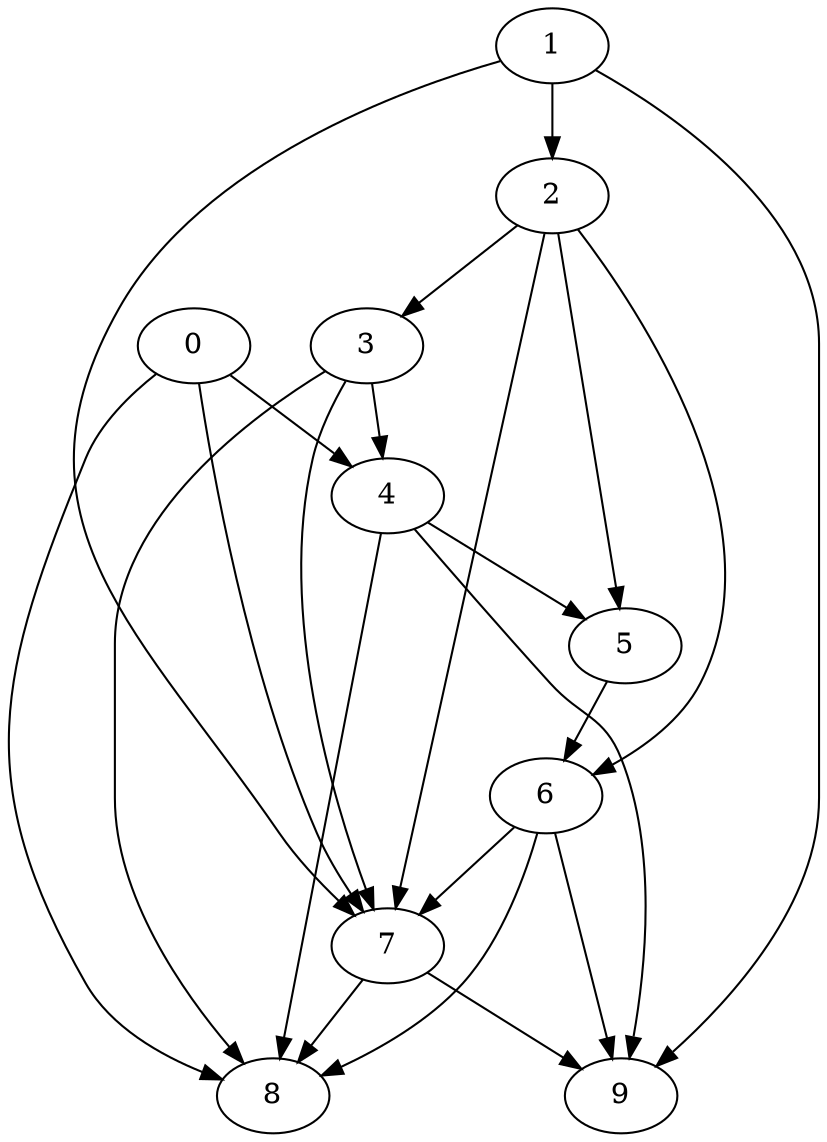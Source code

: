 digraph "Random_Nodes_10_Density_2.20_CCR_9.98_WeightType_Random_Homogeneous-2" {
1 [Weight=8];
2 [Weight=3];
3 [Weight=5];
0 [Weight=6];
4 [Weight=10];
5 [Weight=8];
6 [Weight=5];
7 [Weight=4];
9 [Weight=9];
8 [Weight=3];
0 -> 7 [Weight=56];
7 -> 9 [Weight=34];
6 -> 7 [Weight=11];
2 -> 7 [Weight=56];
0 -> 8 [Weight=17];
5 -> 6 [Weight=23];
2 -> 3 [Weight=34];
4 -> 9 [Weight=34];
4 -> 8 [Weight=11];
3 -> 4 [Weight=34];
2 -> 6 [Weight=17];
6 -> 9 [Weight=11];
4 -> 5 [Weight=17];
3 -> 7 [Weight=17];
1 -> 2 [Weight=11];
1 -> 9 [Weight=45];
6 -> 8 [Weight=56];
2 -> 5 [Weight=23];
7 -> 8 [Weight=34];
1 -> 7 [Weight=34];
3 -> 8 [Weight=23];
0 -> 4 [Weight=11];
}
